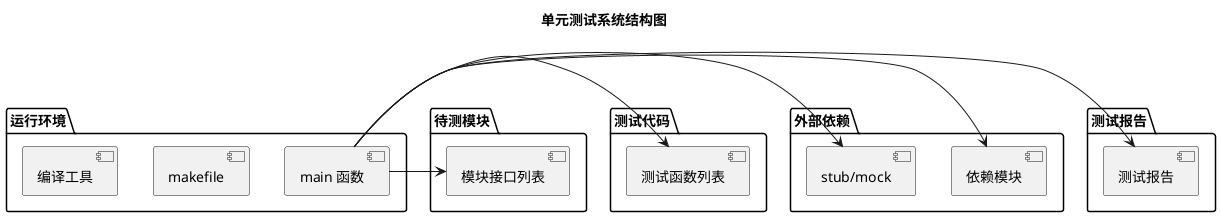----------------------------------------------------------
@startuml

title 单元测试系统结构图

package "待测模块" {
    ["模块接口列表"]
}

package "测试代码" {
    ["测试函数列表"]
}

package "外部依赖" {
    ["依赖模块"]
    ["stub/mock"]
}

package "测试报告" {
    ["测试报告"]
}

package "运行环境" {
    ["main 函数"]
    ["makefile"]
    ["编译工具"]
}

["main 函数"] -> ["模块接口列表"]
["main 函数"] -> ["测试函数列表"]
["main 函数"] -> ["依赖模块"]
["main 函数"] -> ["stub/mock"]
["main 函数"] -> ["测试报告"]

@enduml
----------------------------------------------------------
@startuml

left to right direction
skinparam packageStyle rect

title 用户使用 DesAP Wi-Fi 相关功能

actor :用户: as user
actor :电脑: as computer
actor :IS 设备: as IS

rectangle DesAP {
    usecase (启动 DesAP) as UC1
    usecase (把电脑连接到 DesAP Soft AP) as UC2
    usecase (使用电脑浏览器配置 DesAP) as UC3
    usecase (修改 Wi-Fi 工作频段) as UC7
    usecase (启用 DesAP Wi-Fi Station WPS 功能) as UC4
    usecase (启用 DesAP Wi-Fi AP WPS 功能) as UC5
    usecase (发起网络带宽测试) as UC6

    user -- UC1
    user -- UC2
    UC2 -- computer
    user -- UC3
    UC3 -- computer
    user -- UC4
    user -- UC5
    user -- UC6
    UC6 .> IS
    user -- UC7
}

@enduml
----------------------------------------------------------
@startuml

left to right direction
skinparam packageStyle rect

title 用户使用 IS Wi-Fi 相关功能

actor :用户: as user
actor :DesAP: as DesAP

rectangle IS {
    usecase (启动 IS) as UC1
    usecase (把 IS 连接到 DesAP Soft AP) as UC2
    usecase (启用 WPS 功能) as UC3
    usecase (发起网络带宽测试) as UC4

    user -- UC1
    user -- UC2
    UC2 -- DesAP
    UC3 .> UC2 : extends
    user -- UC4
    UC4 -- DesAP
}

@enduml
----------------------------------------------------------

@startuml

scale 600 * 200

[不定长输入] -> [摘要算法 (SHA256, MD5 ...)]
[摘要算法 (SHA256, MD5 ...)] -> [定长输出]

@enduml

----------------------------------------------------------

@startuml

scale 600 * 200

[输入：明文] -> [使用私钥加密]
[使用私钥加密] -> [输出：密文]

@enduml

----------------------------------------------------------

@startuml

scale 600 * 200

[输入：密文] -> [使用公钥解密]
[使用公钥解密] -> [输出：明文]

@enduml

----------------------------------------------------------

@startuml

scale 200 width

start
:计算数据的摘要;
:使用私钥加密摘要;
:数字签名;
stop

@enduml

----------------------------------------------------------

@startuml

scale 400 width

start
:使用公钥对数字签名进行解密，得出摘要 1;
:使用摘要算法计算收到的数据的摘要，得到摘要 2;
if (摘要 1 和摘要 2 相同?) then (是)
:数据有效;
else (否)
:数据无效;
endif
stop

@enduml
